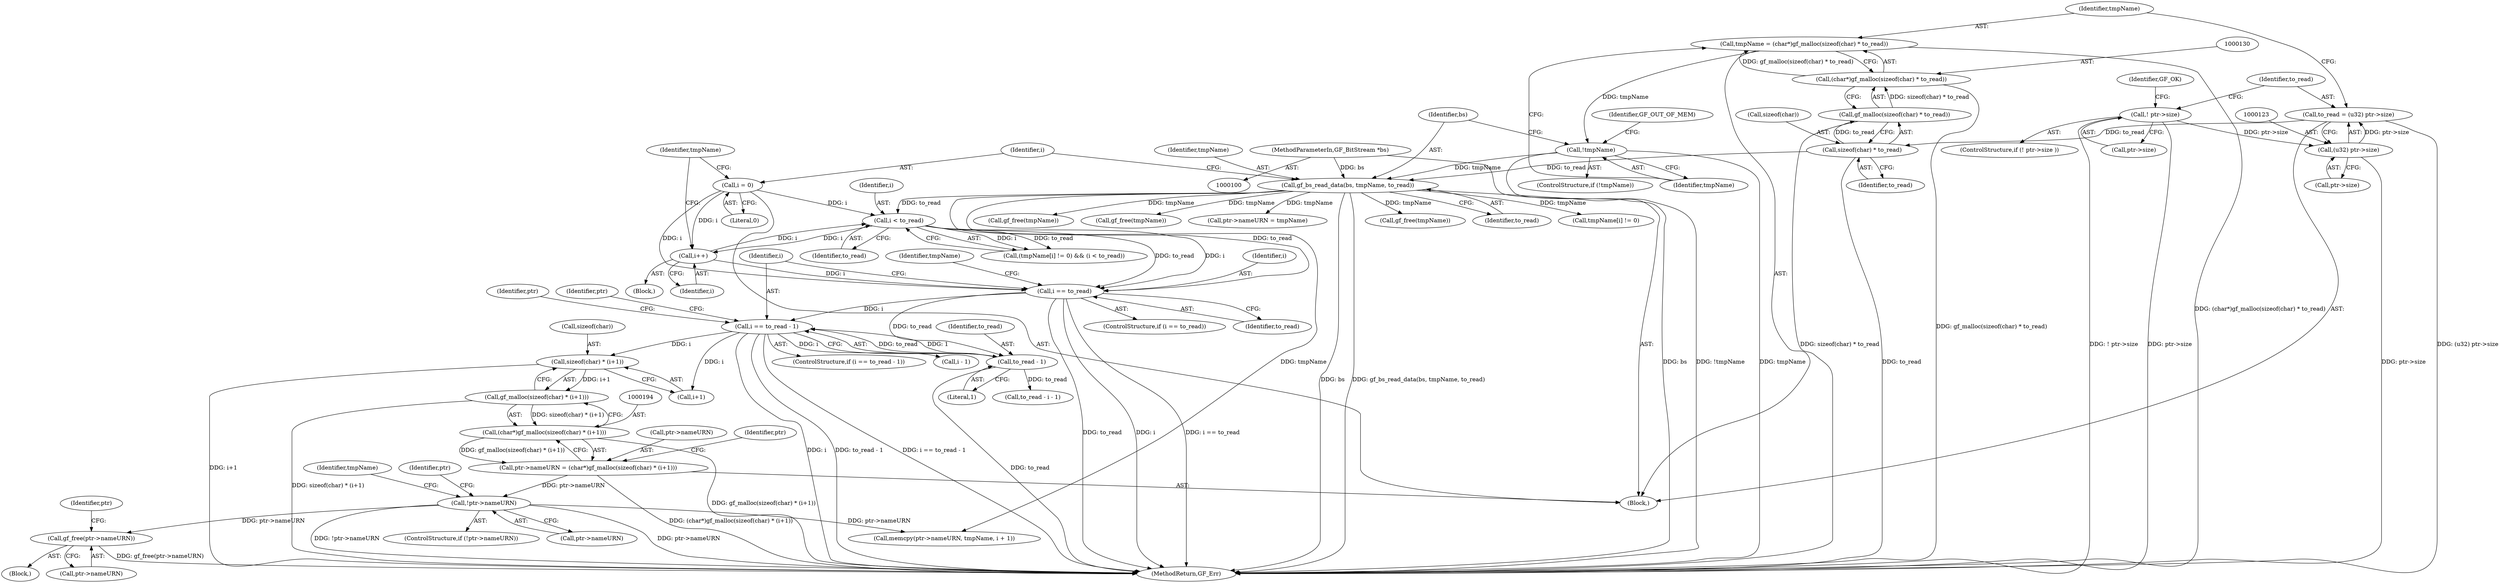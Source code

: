 digraph "1_gpac_bceb03fd2be95097a7b409ea59914f332fb6bc86@API" {
"1000235" [label="(Call,gf_free(ptr->nameURN))"];
"1000203" [label="(Call,!ptr->nameURN)"];
"1000189" [label="(Call,ptr->nameURN = (char*)gf_malloc(sizeof(char) * (i+1)))"];
"1000193" [label="(Call,(char*)gf_malloc(sizeof(char) * (i+1)))"];
"1000195" [label="(Call,gf_malloc(sizeof(char) * (i+1)))"];
"1000196" [label="(Call,sizeof(char) * (i+1))"];
"1000171" [label="(Call,i == to_read - 1)"];
"1000162" [label="(Call,i == to_read)"];
"1000159" [label="(Call,i++)"];
"1000155" [label="(Call,i < to_read)"];
"1000145" [label="(Call,i = 0)"];
"1000141" [label="(Call,gf_bs_read_data(bs, tmpName, to_read))"];
"1000102" [label="(MethodParameterIn,GF_BitStream *bs)"];
"1000137" [label="(Call,!tmpName)"];
"1000127" [label="(Call,tmpName = (char*)gf_malloc(sizeof(char) * to_read))"];
"1000129" [label="(Call,(char*)gf_malloc(sizeof(char) * to_read))"];
"1000131" [label="(Call,gf_malloc(sizeof(char) * to_read))"];
"1000132" [label="(Call,sizeof(char) * to_read)"];
"1000120" [label="(Call,to_read = (u32) ptr->size)"];
"1000122" [label="(Call,(u32) ptr->size)"];
"1000114" [label="(Call,! ptr->size)"];
"1000173" [label="(Call,to_read - 1)"];
"1000175" [label="(Literal,1)"];
"1000197" [label="(Call,sizeof(char))"];
"1000132" [label="(Call,sizeof(char) * to_read)"];
"1000190" [label="(Call,ptr->nameURN)"];
"1000131" [label="(Call,gf_malloc(sizeof(char) * to_read))"];
"1000235" [label="(Call,gf_free(ptr->nameURN))"];
"1000174" [label="(Identifier,to_read)"];
"1000127" [label="(Call,tmpName = (char*)gf_malloc(sizeof(char) * to_read))"];
"1000209" [label="(Identifier,tmpName)"];
"1000161" [label="(ControlStructure,if (i == to_read))"];
"1000205" [label="(Identifier,ptr)"];
"1000233" [label="(Call,gf_free(tmpName))"];
"1000121" [label="(Identifier,to_read)"];
"1000171" [label="(Call,i == to_read - 1)"];
"1000145" [label="(Call,i = 0)"];
"1000143" [label="(Identifier,tmpName)"];
"1000166" [label="(Call,gf_free(tmpName))"];
"1000142" [label="(Identifier,bs)"];
"1000129" [label="(Call,(char*)gf_malloc(sizeof(char) * to_read))"];
"1000135" [label="(Identifier,to_read)"];
"1000170" [label="(ControlStructure,if (i == to_read - 1))"];
"1000163" [label="(Identifier,i)"];
"1000133" [label="(Call,sizeof(char))"];
"1000120" [label="(Call,to_read = (u32) ptr->size)"];
"1000189" [label="(Call,ptr->nameURN = (char*)gf_malloc(sizeof(char) * (i+1)))"];
"1000136" [label="(ControlStructure,if (!tmpName))"];
"1000162" [label="(Call,i == to_read)"];
"1000155" [label="(Call,i < to_read)"];
"1000102" [label="(MethodParameterIn,GF_BitStream *bs)"];
"1000114" [label="(Call,! ptr->size)"];
"1000152" [label="(Identifier,tmpName)"];
"1000214" [label="(Identifier,ptr)"];
"1000159" [label="(Call,i++)"];
"1000141" [label="(Call,gf_bs_read_data(bs, tmpName, to_read))"];
"1000147" [label="(Literal,0)"];
"1000177" [label="(Call,ptr->nameURN = tmpName)"];
"1000232" [label="(Block,)"];
"1000202" [label="(ControlStructure,if (!ptr->nameURN))"];
"1000203" [label="(Call,!ptr->nameURN)"];
"1000172" [label="(Identifier,i)"];
"1000124" [label="(Call,ptr->size)"];
"1000103" [label="(Block,)"];
"1000241" [label="(Identifier,ptr)"];
"1000119" [label="(Identifier,GF_OK)"];
"1000138" [label="(Identifier,tmpName)"];
"1000113" [label="(ControlStructure,if (! ptr->size ))"];
"1000128" [label="(Identifier,tmpName)"];
"1000122" [label="(Call,(u32) ptr->size)"];
"1000158" [label="(Block,)"];
"1000208" [label="(Call,gf_free(tmpName))"];
"1000195" [label="(Call,gf_malloc(sizeof(char) * (i+1)))"];
"1000173" [label="(Call,to_read - 1)"];
"1000140" [label="(Identifier,GF_OUT_OF_MEM)"];
"1000137" [label="(Call,!tmpName)"];
"1000199" [label="(Call,i+1)"];
"1000167" [label="(Identifier,tmpName)"];
"1000191" [label="(Identifier,ptr)"];
"1000222" [label="(Call,to_read - i - 1)"];
"1000224" [label="(Call,i - 1)"];
"1000144" [label="(Identifier,to_read)"];
"1000150" [label="(Call,tmpName[i] != 0)"];
"1000193" [label="(Call,(char*)gf_malloc(sizeof(char) * (i+1)))"];
"1000146" [label="(Identifier,i)"];
"1000236" [label="(Call,ptr->nameURN)"];
"1000157" [label="(Identifier,to_read)"];
"1000149" [label="(Call,(tmpName[i] != 0) && (i < to_read))"];
"1000179" [label="(Identifier,ptr)"];
"1000156" [label="(Identifier,i)"];
"1000115" [label="(Call,ptr->size)"];
"1000246" [label="(Call,memcpy(ptr->nameURN, tmpName, i + 1))"];
"1000164" [label="(Identifier,to_read)"];
"1000160" [label="(Identifier,i)"];
"1000196" [label="(Call,sizeof(char) * (i+1))"];
"1000204" [label="(Call,ptr->nameURN)"];
"1000272" [label="(MethodReturn,GF_Err)"];
"1000235" -> "1000232"  [label="AST: "];
"1000235" -> "1000236"  [label="CFG: "];
"1000236" -> "1000235"  [label="AST: "];
"1000241" -> "1000235"  [label="CFG: "];
"1000235" -> "1000272"  [label="DDG: gf_free(ptr->nameURN)"];
"1000203" -> "1000235"  [label="DDG: ptr->nameURN"];
"1000203" -> "1000202"  [label="AST: "];
"1000203" -> "1000204"  [label="CFG: "];
"1000204" -> "1000203"  [label="AST: "];
"1000209" -> "1000203"  [label="CFG: "];
"1000214" -> "1000203"  [label="CFG: "];
"1000203" -> "1000272"  [label="DDG: !ptr->nameURN"];
"1000203" -> "1000272"  [label="DDG: ptr->nameURN"];
"1000189" -> "1000203"  [label="DDG: ptr->nameURN"];
"1000203" -> "1000246"  [label="DDG: ptr->nameURN"];
"1000189" -> "1000103"  [label="AST: "];
"1000189" -> "1000193"  [label="CFG: "];
"1000190" -> "1000189"  [label="AST: "];
"1000193" -> "1000189"  [label="AST: "];
"1000205" -> "1000189"  [label="CFG: "];
"1000189" -> "1000272"  [label="DDG: (char*)gf_malloc(sizeof(char) * (i+1))"];
"1000193" -> "1000189"  [label="DDG: gf_malloc(sizeof(char) * (i+1))"];
"1000193" -> "1000195"  [label="CFG: "];
"1000194" -> "1000193"  [label="AST: "];
"1000195" -> "1000193"  [label="AST: "];
"1000193" -> "1000272"  [label="DDG: gf_malloc(sizeof(char) * (i+1))"];
"1000195" -> "1000193"  [label="DDG: sizeof(char) * (i+1)"];
"1000195" -> "1000196"  [label="CFG: "];
"1000196" -> "1000195"  [label="AST: "];
"1000195" -> "1000272"  [label="DDG: sizeof(char) * (i+1)"];
"1000196" -> "1000195"  [label="DDG: i+1"];
"1000196" -> "1000199"  [label="CFG: "];
"1000197" -> "1000196"  [label="AST: "];
"1000199" -> "1000196"  [label="AST: "];
"1000196" -> "1000272"  [label="DDG: i+1"];
"1000171" -> "1000196"  [label="DDG: i"];
"1000171" -> "1000170"  [label="AST: "];
"1000171" -> "1000173"  [label="CFG: "];
"1000172" -> "1000171"  [label="AST: "];
"1000173" -> "1000171"  [label="AST: "];
"1000179" -> "1000171"  [label="CFG: "];
"1000191" -> "1000171"  [label="CFG: "];
"1000171" -> "1000272"  [label="DDG: i"];
"1000171" -> "1000272"  [label="DDG: to_read - 1"];
"1000171" -> "1000272"  [label="DDG: i == to_read - 1"];
"1000162" -> "1000171"  [label="DDG: i"];
"1000173" -> "1000171"  [label="DDG: to_read"];
"1000173" -> "1000171"  [label="DDG: 1"];
"1000171" -> "1000199"  [label="DDG: i"];
"1000171" -> "1000224"  [label="DDG: i"];
"1000162" -> "1000161"  [label="AST: "];
"1000162" -> "1000164"  [label="CFG: "];
"1000163" -> "1000162"  [label="AST: "];
"1000164" -> "1000162"  [label="AST: "];
"1000167" -> "1000162"  [label="CFG: "];
"1000172" -> "1000162"  [label="CFG: "];
"1000162" -> "1000272"  [label="DDG: to_read"];
"1000162" -> "1000272"  [label="DDG: i"];
"1000162" -> "1000272"  [label="DDG: i == to_read"];
"1000159" -> "1000162"  [label="DDG: i"];
"1000155" -> "1000162"  [label="DDG: i"];
"1000155" -> "1000162"  [label="DDG: to_read"];
"1000145" -> "1000162"  [label="DDG: i"];
"1000141" -> "1000162"  [label="DDG: to_read"];
"1000162" -> "1000173"  [label="DDG: to_read"];
"1000159" -> "1000158"  [label="AST: "];
"1000159" -> "1000160"  [label="CFG: "];
"1000160" -> "1000159"  [label="AST: "];
"1000152" -> "1000159"  [label="CFG: "];
"1000159" -> "1000155"  [label="DDG: i"];
"1000155" -> "1000159"  [label="DDG: i"];
"1000145" -> "1000159"  [label="DDG: i"];
"1000155" -> "1000149"  [label="AST: "];
"1000155" -> "1000157"  [label="CFG: "];
"1000156" -> "1000155"  [label="AST: "];
"1000157" -> "1000155"  [label="AST: "];
"1000149" -> "1000155"  [label="CFG: "];
"1000155" -> "1000149"  [label="DDG: i"];
"1000155" -> "1000149"  [label="DDG: to_read"];
"1000145" -> "1000155"  [label="DDG: i"];
"1000141" -> "1000155"  [label="DDG: to_read"];
"1000145" -> "1000103"  [label="AST: "];
"1000145" -> "1000147"  [label="CFG: "];
"1000146" -> "1000145"  [label="AST: "];
"1000147" -> "1000145"  [label="AST: "];
"1000152" -> "1000145"  [label="CFG: "];
"1000141" -> "1000103"  [label="AST: "];
"1000141" -> "1000144"  [label="CFG: "];
"1000142" -> "1000141"  [label="AST: "];
"1000143" -> "1000141"  [label="AST: "];
"1000144" -> "1000141"  [label="AST: "];
"1000146" -> "1000141"  [label="CFG: "];
"1000141" -> "1000272"  [label="DDG: bs"];
"1000141" -> "1000272"  [label="DDG: gf_bs_read_data(bs, tmpName, to_read)"];
"1000102" -> "1000141"  [label="DDG: bs"];
"1000137" -> "1000141"  [label="DDG: tmpName"];
"1000132" -> "1000141"  [label="DDG: to_read"];
"1000141" -> "1000150"  [label="DDG: tmpName"];
"1000141" -> "1000166"  [label="DDG: tmpName"];
"1000141" -> "1000177"  [label="DDG: tmpName"];
"1000141" -> "1000208"  [label="DDG: tmpName"];
"1000141" -> "1000233"  [label="DDG: tmpName"];
"1000141" -> "1000246"  [label="DDG: tmpName"];
"1000102" -> "1000100"  [label="AST: "];
"1000102" -> "1000272"  [label="DDG: bs"];
"1000137" -> "1000136"  [label="AST: "];
"1000137" -> "1000138"  [label="CFG: "];
"1000138" -> "1000137"  [label="AST: "];
"1000140" -> "1000137"  [label="CFG: "];
"1000142" -> "1000137"  [label="CFG: "];
"1000137" -> "1000272"  [label="DDG: tmpName"];
"1000137" -> "1000272"  [label="DDG: !tmpName"];
"1000127" -> "1000137"  [label="DDG: tmpName"];
"1000127" -> "1000103"  [label="AST: "];
"1000127" -> "1000129"  [label="CFG: "];
"1000128" -> "1000127"  [label="AST: "];
"1000129" -> "1000127"  [label="AST: "];
"1000138" -> "1000127"  [label="CFG: "];
"1000127" -> "1000272"  [label="DDG: (char*)gf_malloc(sizeof(char) * to_read)"];
"1000129" -> "1000127"  [label="DDG: gf_malloc(sizeof(char) * to_read)"];
"1000129" -> "1000131"  [label="CFG: "];
"1000130" -> "1000129"  [label="AST: "];
"1000131" -> "1000129"  [label="AST: "];
"1000129" -> "1000272"  [label="DDG: gf_malloc(sizeof(char) * to_read)"];
"1000131" -> "1000129"  [label="DDG: sizeof(char) * to_read"];
"1000131" -> "1000132"  [label="CFG: "];
"1000132" -> "1000131"  [label="AST: "];
"1000131" -> "1000272"  [label="DDG: sizeof(char) * to_read"];
"1000132" -> "1000131"  [label="DDG: to_read"];
"1000132" -> "1000135"  [label="CFG: "];
"1000133" -> "1000132"  [label="AST: "];
"1000135" -> "1000132"  [label="AST: "];
"1000132" -> "1000272"  [label="DDG: to_read"];
"1000120" -> "1000132"  [label="DDG: to_read"];
"1000120" -> "1000103"  [label="AST: "];
"1000120" -> "1000122"  [label="CFG: "];
"1000121" -> "1000120"  [label="AST: "];
"1000122" -> "1000120"  [label="AST: "];
"1000128" -> "1000120"  [label="CFG: "];
"1000120" -> "1000272"  [label="DDG: (u32) ptr->size"];
"1000122" -> "1000120"  [label="DDG: ptr->size"];
"1000122" -> "1000124"  [label="CFG: "];
"1000123" -> "1000122"  [label="AST: "];
"1000124" -> "1000122"  [label="AST: "];
"1000122" -> "1000272"  [label="DDG: ptr->size"];
"1000114" -> "1000122"  [label="DDG: ptr->size"];
"1000114" -> "1000113"  [label="AST: "];
"1000114" -> "1000115"  [label="CFG: "];
"1000115" -> "1000114"  [label="AST: "];
"1000119" -> "1000114"  [label="CFG: "];
"1000121" -> "1000114"  [label="CFG: "];
"1000114" -> "1000272"  [label="DDG: ! ptr->size"];
"1000114" -> "1000272"  [label="DDG: ptr->size"];
"1000173" -> "1000175"  [label="CFG: "];
"1000174" -> "1000173"  [label="AST: "];
"1000175" -> "1000173"  [label="AST: "];
"1000173" -> "1000272"  [label="DDG: to_read"];
"1000173" -> "1000222"  [label="DDG: to_read"];
}
